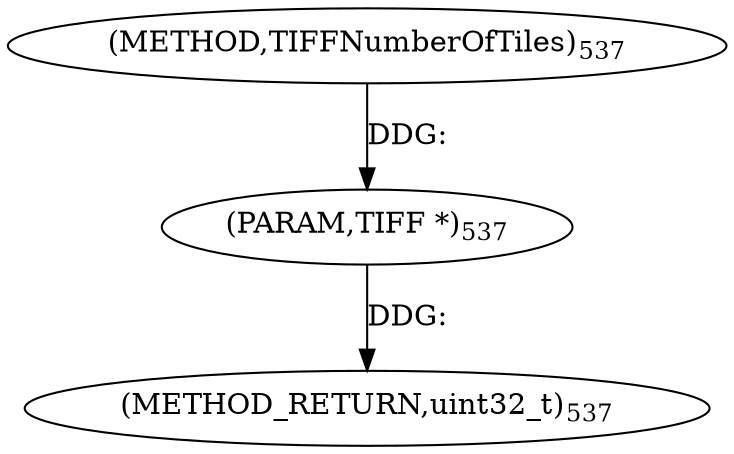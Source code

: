 digraph "TIFFNumberOfTiles" {  
"9099" [label = <(METHOD,TIFFNumberOfTiles)<SUB>537</SUB>> ]
"9101" [label = <(METHOD_RETURN,uint32_t)<SUB>537</SUB>> ]
"9100" [label = <(PARAM,TIFF *)<SUB>537</SUB>> ]
  "9100" -> "9101"  [ label = "DDG: "] 
  "9099" -> "9100"  [ label = "DDG: "] 
}
